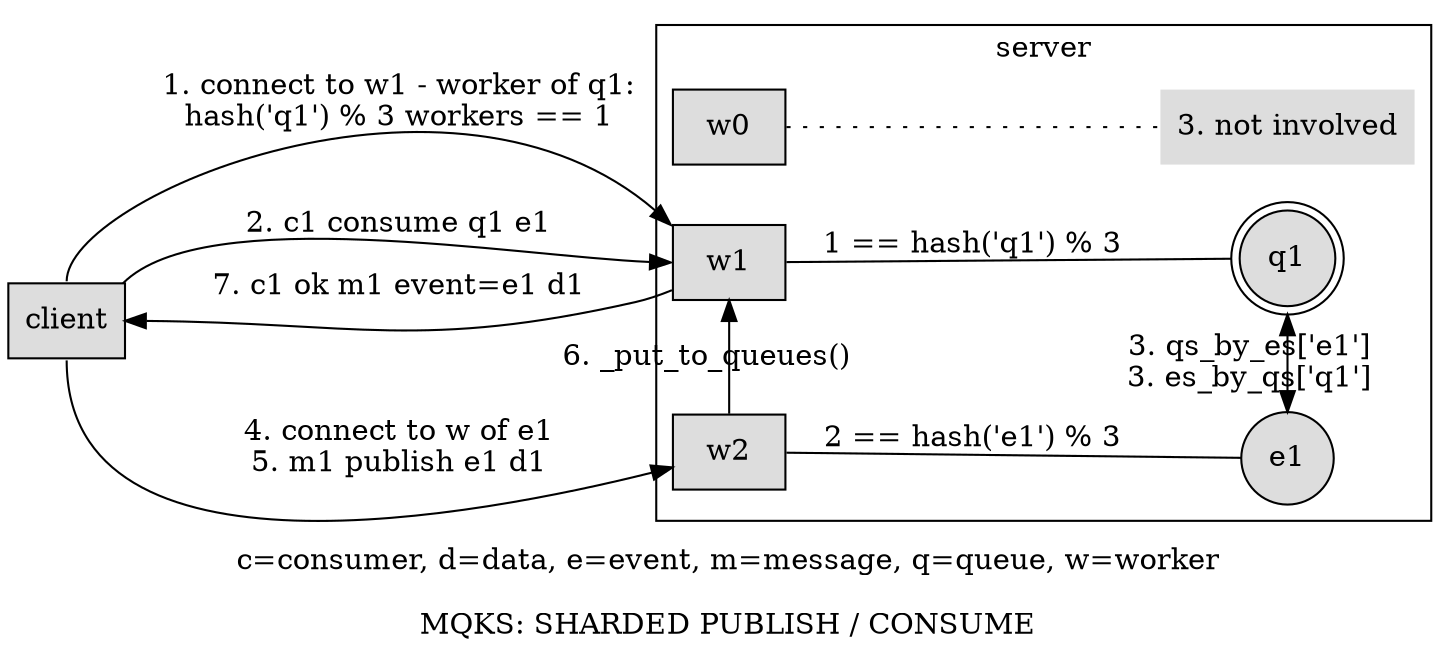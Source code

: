 digraph {
    rankdir=LR dpi=200
    node [shape=box style=filled fillcolor="#DDDDDD"]

    subgraph cluster_server {
        label=server
        {rank=same w0 w1 w2}
        {rank=same not_involved q1 e1}

        w0 -> not_involved [dir=none style=dotted]
        not_involved [shape=none label="3. not involved"]

        w1 -> q1 [dir=none label="1 == hash('q1') % 3"]
        q1 [shape=doublecircle]

        w2 -> e1 [dir=none label="2 == hash('e1') % 3"]
        e1 [shape=circle]
    }

    client:n -> w1:nw [label="1. connect to w1 - worker of q1:\nhash('q1') % 3 workers == 1"]
    client:ne -> w1:w [label="2. c1 consume q1 e1"]
    q1 -> e1 [dir=both label="3. qs_by_es['e1']\n3. es_by_qs['q1']"]
    client:s -> w2 [label="4. connect to w of e1\n5. m1 publish e1 d1"]
    w2 -> w1 [label="6. _put_to_queues()"]
    w1 -> client:e [label="7. c1 ok m1 event=e1 d1"]

    label="c=consumer, d=data, e=event, m=message, q=queue, w=worker\n\nMQKS: SHARDED PUBLISH / CONSUME"
}
